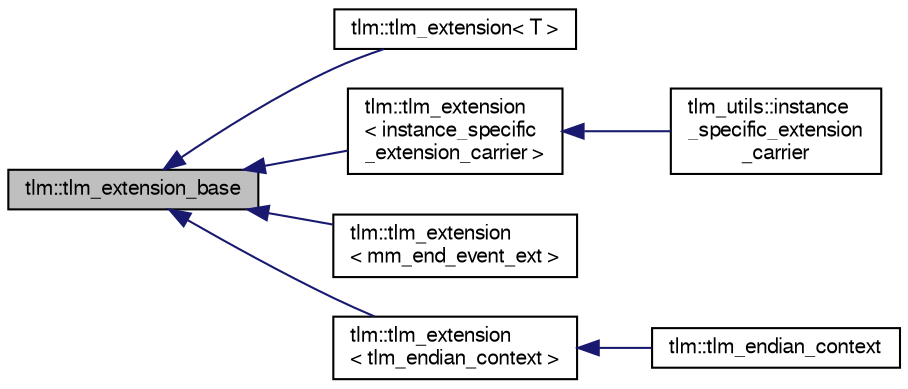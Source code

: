 digraph "tlm::tlm_extension_base"
{
  edge [fontname="FreeSans",fontsize="10",labelfontname="FreeSans",labelfontsize="10"];
  node [fontname="FreeSans",fontsize="10",shape=record];
  rankdir="LR";
  Node0 [label="tlm::tlm_extension_base",height=0.2,width=0.4,color="black", fillcolor="grey75", style="filled", fontcolor="black"];
  Node0 -> Node1 [dir="back",color="midnightblue",fontsize="10",style="solid",fontname="FreeSans"];
  Node1 [label="tlm::tlm_extension\< T \>",height=0.2,width=0.4,color="black", fillcolor="white", style="filled",URL="$a02483.html"];
  Node0 -> Node2 [dir="back",color="midnightblue",fontsize="10",style="solid",fontname="FreeSans"];
  Node2 [label="tlm::tlm_extension\l\< instance_specific\l_extension_carrier \>",height=0.2,width=0.4,color="black", fillcolor="white", style="filled",URL="$a02483.html"];
  Node2 -> Node3 [dir="back",color="midnightblue",fontsize="10",style="solid",fontname="FreeSans"];
  Node3 [label="tlm_utils::instance\l_specific_extension\l_carrier",height=0.2,width=0.4,color="black", fillcolor="white", style="filled",URL="$a02551.html"];
  Node0 -> Node4 [dir="back",color="midnightblue",fontsize="10",style="solid",fontname="FreeSans"];
  Node4 [label="tlm::tlm_extension\l\< mm_end_event_ext \>",height=0.2,width=0.4,color="black", fillcolor="white", style="filled",URL="$a02483.html"];
  Node0 -> Node5 [dir="back",color="midnightblue",fontsize="10",style="solid",fontname="FreeSans"];
  Node5 [label="tlm::tlm_extension\l\< tlm_endian_context \>",height=0.2,width=0.4,color="black", fillcolor="white", style="filled",URL="$a02483.html"];
  Node5 -> Node6 [dir="back",color="midnightblue",fontsize="10",style="solid",fontname="FreeSans"];
  Node6 [label="tlm::tlm_endian_context",height=0.2,width=0.4,color="black", fillcolor="white", style="filled",URL="$a02467.html"];
}

